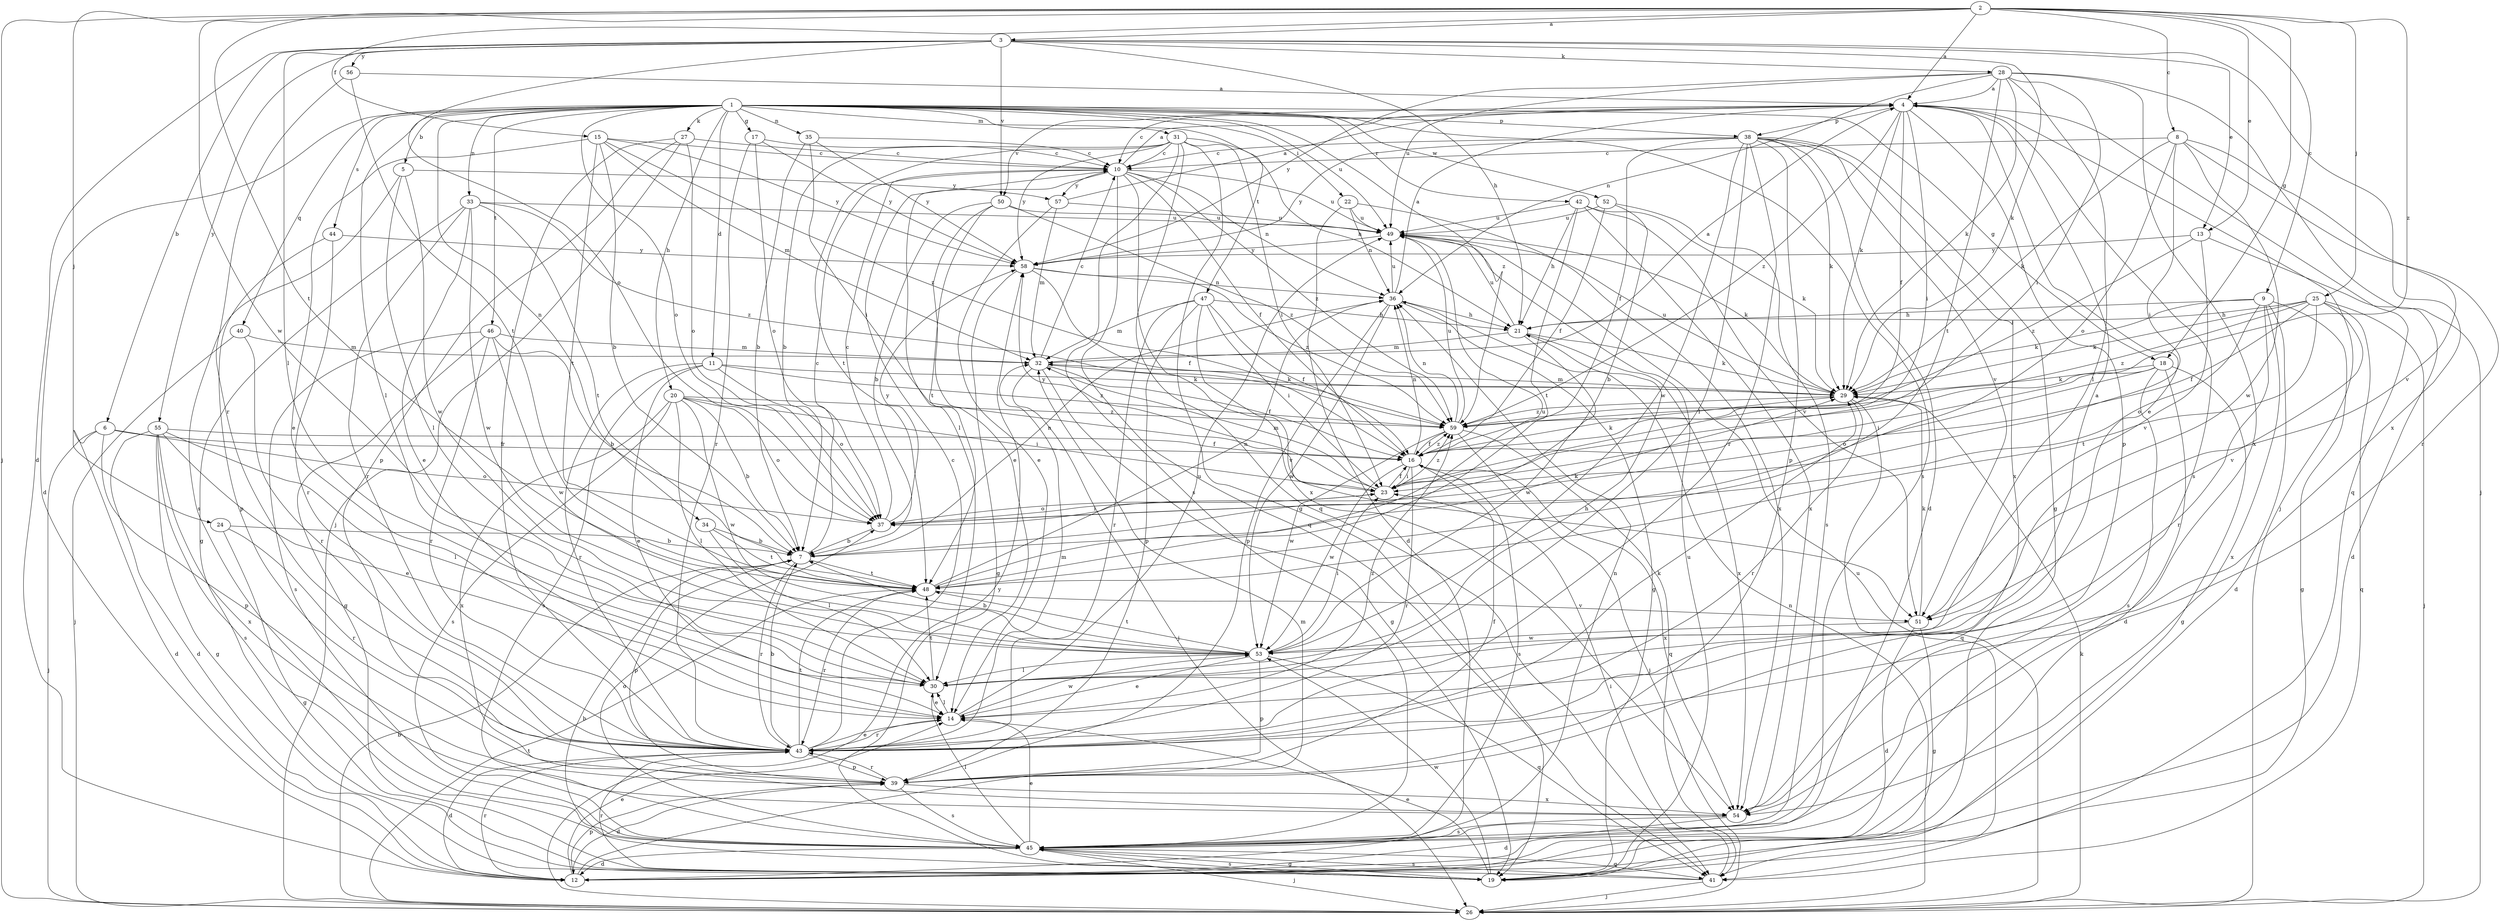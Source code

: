 strict digraph  {
	2 -> 3 [label=a];
	2 -> 4 [label=a];
	10 -> 4 [label=a];
	28 -> 4 [label=a];
	30 -> 4 [label=a];
	32 -> 4 [label=a];
	36 -> 4 [label=a];
	56 -> 4 [label=a];
	57 -> 4 [label=a];
	1 -> 5 [label=b];
	3 -> 6 [label=b];
	15 -> 7 [label=b];
	20 -> 7 [label=b];
	24 -> 7 [label=b];
	26 -> 7 [label=b];
	31 -> 7 [label=b];
	34 -> 7 [label=b];
	35 -> 7 [label=b];
	37 -> 7 [label=b];
	41 -> 7 [label=b];
	43 -> 7 [label=b];
	46 -> 7 [label=b];
	50 -> 7 [label=b];
	52 -> 7 [label=b];
	53 -> 7 [label=b];
	2 -> 8 [label=c];
	2 -> 9 [label=c];
	4 -> 10 [label=c];
	7 -> 10 [label=c];
	8 -> 10 [label=c];
	15 -> 10 [label=c];
	17 -> 10 [label=c];
	27 -> 10 [label=c];
	31 -> 10 [label=c];
	32 -> 10 [label=c];
	35 -> 10 [label=c];
	37 -> 10 [label=c];
	38 -> 10 [label=c];
	43 -> 10 [label=c];
	1 -> 11 [label=d];
	1 -> 12 [label=d];
	3 -> 12 [label=d];
	6 -> 12 [label=d];
	9 -> 12 [label=d];
	13 -> 12 [label=d];
	18 -> 12 [label=d];
	22 -> 12 [label=d];
	38 -> 12 [label=d];
	39 -> 12 [label=d];
	43 -> 12 [label=d];
	45 -> 12 [label=d];
	51 -> 12 [label=d];
	54 -> 12 [label=d];
	55 -> 12 [label=d];
	2 -> 13 [label=e];
	3 -> 13 [label=e];
	4 -> 14 [label=e];
	11 -> 14 [label=e];
	12 -> 14 [label=e];
	15 -> 14 [label=e];
	19 -> 14 [label=e];
	30 -> 14 [label=e];
	33 -> 14 [label=e];
	43 -> 14 [label=e];
	45 -> 14 [label=e];
	50 -> 14 [label=e];
	53 -> 14 [label=e];
	55 -> 14 [label=e];
	57 -> 14 [label=e];
	2 -> 15 [label=f];
	4 -> 16 [label=f];
	6 -> 16 [label=f];
	10 -> 16 [label=f];
	23 -> 16 [label=f];
	25 -> 16 [label=f];
	32 -> 16 [label=f];
	38 -> 16 [label=f];
	39 -> 16 [label=f];
	47 -> 16 [label=f];
	52 -> 16 [label=f];
	55 -> 16 [label=f];
	58 -> 16 [label=f];
	59 -> 16 [label=f];
	1 -> 17 [label=g];
	1 -> 18 [label=g];
	2 -> 18 [label=g];
	9 -> 19 [label=g];
	18 -> 19 [label=g];
	24 -> 19 [label=g];
	31 -> 19 [label=g];
	32 -> 19 [label=g];
	33 -> 19 [label=g];
	36 -> 19 [label=g];
	38 -> 19 [label=g];
	45 -> 19 [label=g];
	46 -> 19 [label=g];
	51 -> 19 [label=g];
	55 -> 19 [label=g];
	58 -> 19 [label=g];
	1 -> 20 [label=h];
	3 -> 21 [label=h];
	9 -> 21 [label=h];
	25 -> 21 [label=h];
	30 -> 21 [label=h];
	31 -> 21 [label=h];
	36 -> 21 [label=h];
	42 -> 21 [label=h];
	47 -> 21 [label=h];
	1 -> 22 [label=i];
	4 -> 23 [label=i];
	8 -> 23 [label=i];
	16 -> 23 [label=i];
	18 -> 23 [label=i];
	20 -> 23 [label=i];
	28 -> 23 [label=i];
	31 -> 23 [label=i];
	35 -> 23 [label=i];
	37 -> 23 [label=i];
	41 -> 23 [label=i];
	47 -> 23 [label=i];
	53 -> 23 [label=i];
	2 -> 24 [label=j];
	2 -> 25 [label=j];
	2 -> 26 [label=j];
	4 -> 26 [label=j];
	6 -> 26 [label=j];
	25 -> 26 [label=j];
	27 -> 26 [label=j];
	28 -> 26 [label=j];
	32 -> 26 [label=j];
	40 -> 26 [label=j];
	41 -> 26 [label=j];
	45 -> 26 [label=j];
	59 -> 26 [label=j];
	1 -> 27 [label=k];
	3 -> 28 [label=k];
	3 -> 29 [label=k];
	4 -> 29 [label=k];
	7 -> 29 [label=k];
	8 -> 29 [label=k];
	9 -> 29 [label=k];
	11 -> 29 [label=k];
	16 -> 29 [label=k];
	18 -> 29 [label=k];
	21 -> 29 [label=k];
	25 -> 29 [label=k];
	26 -> 29 [label=k];
	28 -> 29 [label=k];
	32 -> 29 [label=k];
	38 -> 29 [label=k];
	42 -> 29 [label=k];
	43 -> 29 [label=k];
	49 -> 29 [label=k];
	51 -> 29 [label=k];
	1 -> 30 [label=l];
	3 -> 30 [label=l];
	5 -> 30 [label=l];
	10 -> 30 [label=l];
	14 -> 30 [label=l];
	20 -> 30 [label=l];
	28 -> 30 [label=l];
	34 -> 30 [label=l];
	38 -> 30 [label=l];
	45 -> 30 [label=l];
	53 -> 30 [label=l];
	55 -> 30 [label=l];
	1 -> 31 [label=m];
	12 -> 32 [label=m];
	15 -> 32 [label=m];
	21 -> 32 [label=m];
	23 -> 32 [label=m];
	29 -> 32 [label=m];
	40 -> 32 [label=m];
	43 -> 32 [label=m];
	46 -> 32 [label=m];
	47 -> 32 [label=m];
	57 -> 32 [label=m];
	1 -> 33 [label=n];
	1 -> 34 [label=n];
	1 -> 35 [label=n];
	7 -> 36 [label=n];
	10 -> 36 [label=n];
	16 -> 36 [label=n];
	22 -> 36 [label=n];
	26 -> 36 [label=n];
	28 -> 36 [label=n];
	45 -> 36 [label=n];
	48 -> 36 [label=n];
	58 -> 36 [label=n];
	59 -> 36 [label=n];
	1 -> 37 [label=o];
	3 -> 37 [label=o];
	6 -> 37 [label=o];
	8 -> 37 [label=o];
	9 -> 37 [label=o];
	11 -> 37 [label=o];
	17 -> 37 [label=o];
	18 -> 37 [label=o];
	20 -> 37 [label=o];
	23 -> 37 [label=o];
	27 -> 37 [label=o];
	45 -> 37 [label=o];
	1 -> 38 [label=p];
	4 -> 38 [label=p];
	4 -> 39 [label=p];
	6 -> 39 [label=p];
	7 -> 39 [label=p];
	12 -> 39 [label=p];
	27 -> 39 [label=p];
	36 -> 39 [label=p];
	38 -> 39 [label=p];
	43 -> 39 [label=p];
	44 -> 39 [label=p];
	47 -> 39 [label=p];
	53 -> 39 [label=p];
	1 -> 40 [label=q];
	4 -> 41 [label=q];
	10 -> 41 [label=q];
	25 -> 41 [label=q];
	29 -> 41 [label=q];
	31 -> 41 [label=q];
	45 -> 41 [label=q];
	53 -> 41 [label=q];
	59 -> 41 [label=q];
	1 -> 42 [label=r];
	7 -> 43 [label=r];
	8 -> 43 [label=r];
	9 -> 43 [label=r];
	11 -> 43 [label=r];
	12 -> 43 [label=r];
	14 -> 43 [label=r];
	16 -> 43 [label=r];
	17 -> 43 [label=r];
	19 -> 43 [label=r];
	24 -> 43 [label=r];
	27 -> 43 [label=r];
	29 -> 43 [label=r];
	33 -> 43 [label=r];
	38 -> 43 [label=r];
	39 -> 43 [label=r];
	40 -> 43 [label=r];
	44 -> 43 [label=r];
	46 -> 43 [label=r];
	47 -> 43 [label=r];
	48 -> 43 [label=r];
	56 -> 43 [label=r];
	1 -> 44 [label=s];
	1 -> 45 [label=s];
	4 -> 45 [label=s];
	5 -> 45 [label=s];
	11 -> 45 [label=s];
	16 -> 45 [label=s];
	18 -> 45 [label=s];
	19 -> 45 [label=s];
	20 -> 45 [label=s];
	31 -> 45 [label=s];
	39 -> 45 [label=s];
	41 -> 45 [label=s];
	46 -> 45 [label=s];
	52 -> 45 [label=s];
	54 -> 45 [label=s];
	55 -> 45 [label=s];
	1 -> 46 [label=t];
	1 -> 47 [label=t];
	2 -> 48 [label=t];
	7 -> 48 [label=t];
	15 -> 48 [label=t];
	25 -> 48 [label=t];
	26 -> 48 [label=t];
	28 -> 48 [label=t];
	30 -> 48 [label=t];
	31 -> 48 [label=t];
	33 -> 48 [label=t];
	34 -> 48 [label=t];
	42 -> 48 [label=t];
	43 -> 48 [label=t];
	50 -> 48 [label=t];
	53 -> 48 [label=t];
	56 -> 48 [label=t];
	1 -> 49 [label=u];
	10 -> 49 [label=u];
	14 -> 49 [label=u];
	19 -> 49 [label=u];
	21 -> 49 [label=u];
	22 -> 49 [label=u];
	26 -> 49 [label=u];
	28 -> 49 [label=u];
	29 -> 49 [label=u];
	33 -> 49 [label=u];
	36 -> 49 [label=u];
	42 -> 49 [label=u];
	48 -> 49 [label=u];
	50 -> 49 [label=u];
	52 -> 49 [label=u];
	57 -> 49 [label=u];
	59 -> 49 [label=u];
	3 -> 50 [label=v];
	4 -> 50 [label=v];
	8 -> 51 [label=v];
	13 -> 51 [label=v];
	25 -> 51 [label=v];
	38 -> 51 [label=v];
	42 -> 51 [label=v];
	47 -> 51 [label=v];
	48 -> 51 [label=v];
	1 -> 52 [label=w];
	2 -> 53 [label=w];
	5 -> 53 [label=w];
	8 -> 53 [label=w];
	14 -> 53 [label=w];
	16 -> 53 [label=w];
	19 -> 53 [label=w];
	20 -> 53 [label=w];
	21 -> 53 [label=w];
	33 -> 53 [label=w];
	36 -> 53 [label=w];
	38 -> 53 [label=w];
	46 -> 53 [label=w];
	51 -> 53 [label=w];
	59 -> 53 [label=w];
	3 -> 54 [label=x];
	9 -> 54 [label=x];
	10 -> 54 [label=x];
	16 -> 54 [label=x];
	20 -> 54 [label=x];
	21 -> 54 [label=x];
	22 -> 54 [label=x];
	28 -> 54 [label=x];
	38 -> 54 [label=x];
	39 -> 54 [label=x];
	42 -> 54 [label=x];
	55 -> 54 [label=x];
	3 -> 55 [label=y];
	3 -> 56 [label=y];
	5 -> 57 [label=y];
	10 -> 57 [label=y];
	13 -> 58 [label=y];
	15 -> 58 [label=y];
	17 -> 58 [label=y];
	23 -> 58 [label=y];
	26 -> 58 [label=y];
	28 -> 58 [label=y];
	31 -> 58 [label=y];
	35 -> 58 [label=y];
	37 -> 58 [label=y];
	38 -> 58 [label=y];
	44 -> 58 [label=y];
	49 -> 58 [label=y];
	1 -> 59 [label=z];
	2 -> 59 [label=z];
	4 -> 59 [label=z];
	10 -> 59 [label=z];
	11 -> 59 [label=z];
	13 -> 59 [label=z];
	14 -> 59 [label=z];
	15 -> 59 [label=z];
	16 -> 59 [label=z];
	20 -> 59 [label=z];
	23 -> 59 [label=z];
	25 -> 59 [label=z];
	29 -> 59 [label=z];
	33 -> 59 [label=z];
	50 -> 59 [label=z];
	58 -> 59 [label=z];
}
